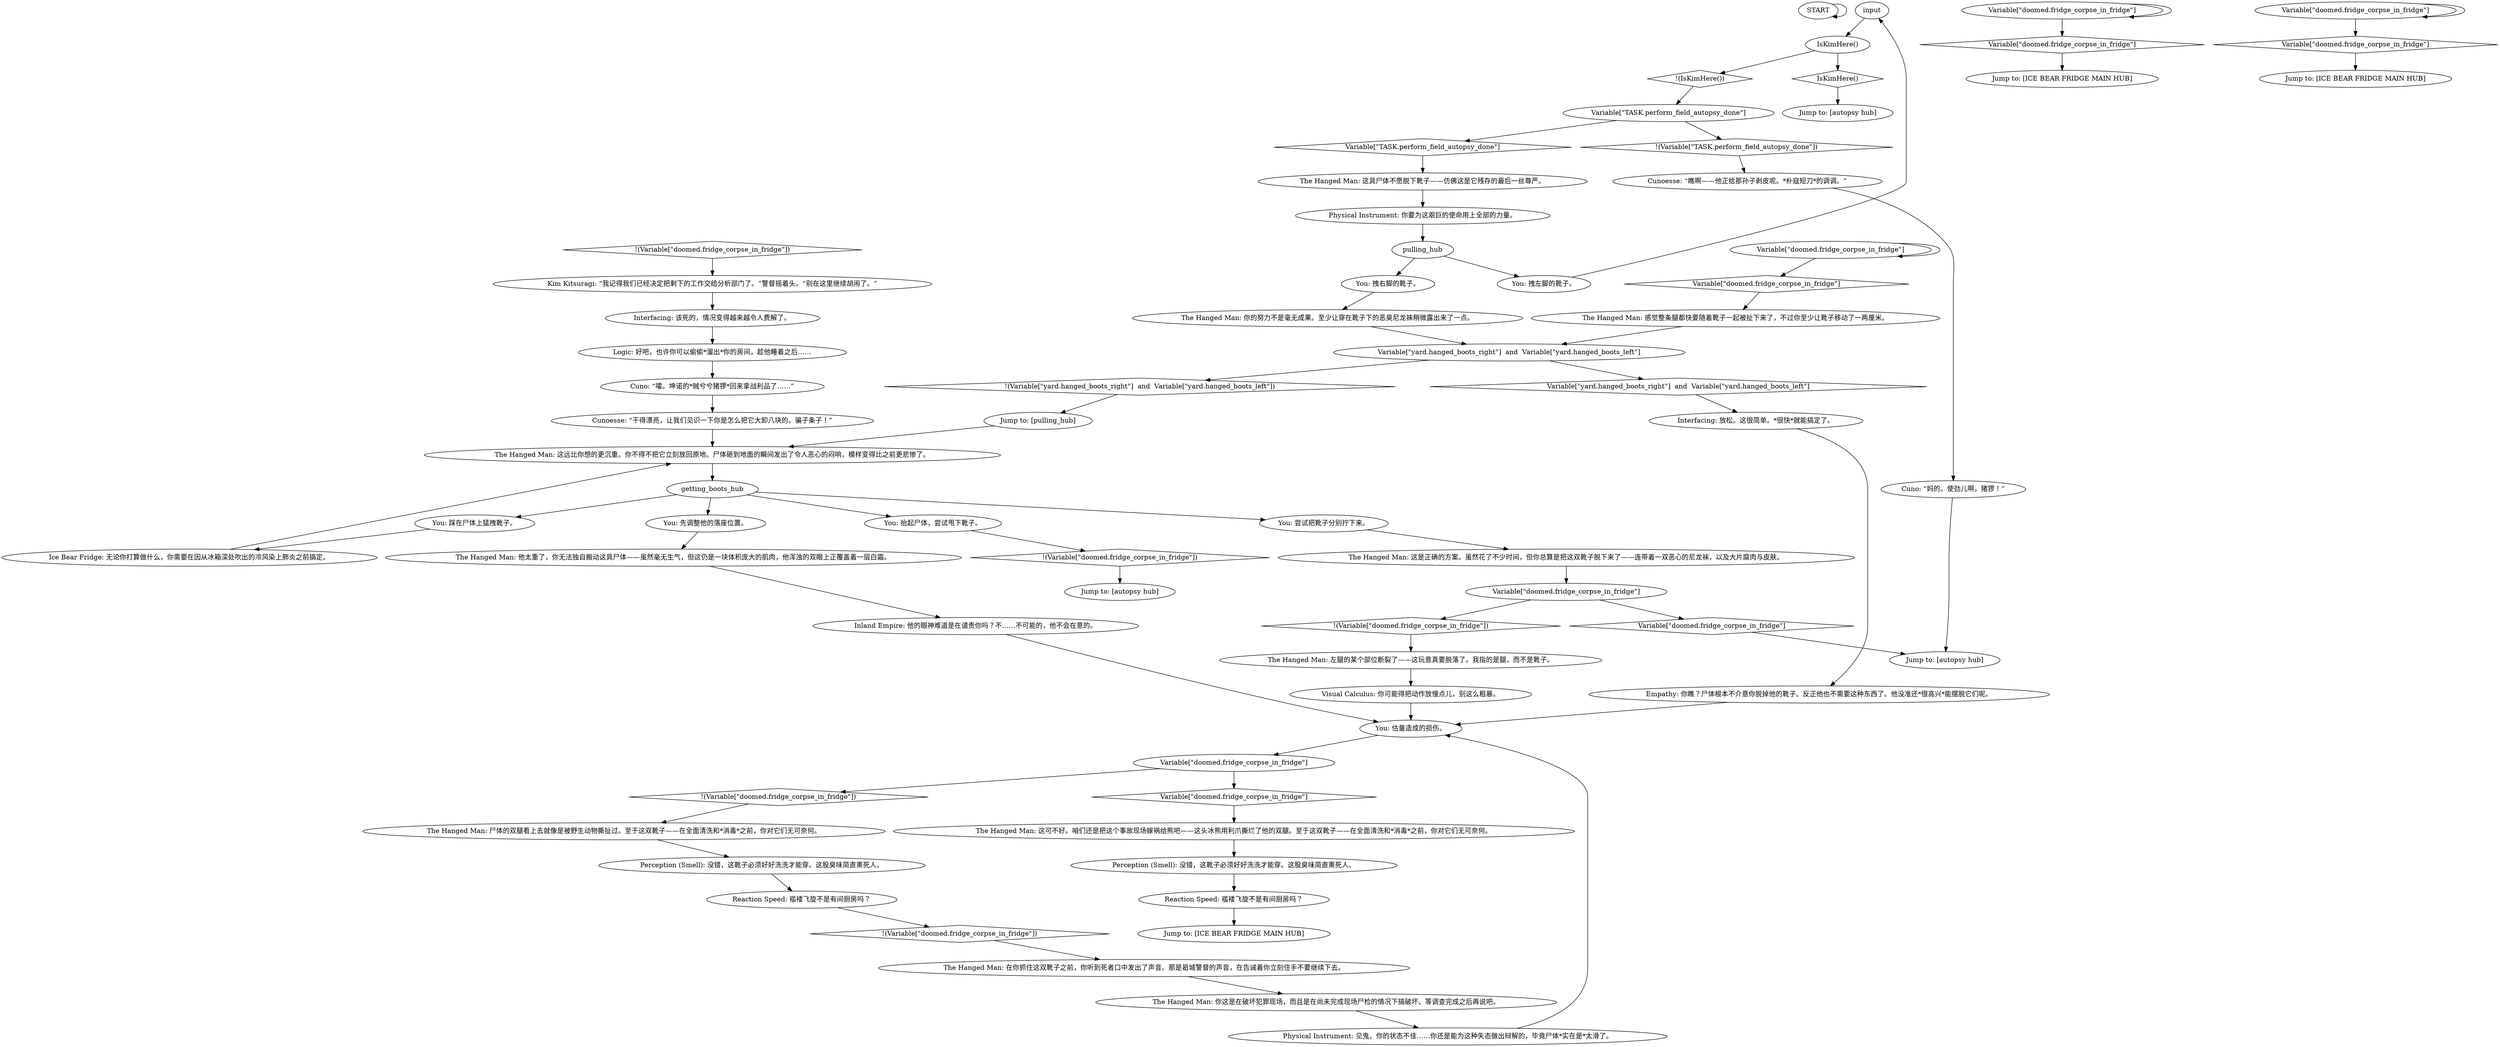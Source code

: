 # YARD / HANGED MAN BOOTS
# If Kim is not there, you can take off the boots once the body is down.
# ==================================================
digraph G {
	  0 [label="START"];
	  1 [label="input"];
	  2 [label="The Hanged Man: 感觉整条腿都快要随着靴子一起被扯下来了，不过你至少让靴子移动了一两厘米。"];
	  3 [label="Ice Bear Fridge: 无论你打算做什么，你需要在因从冰箱深处吹出的冷风染上肺炎之前搞定。"];
	  4 [label="The Hanged Man: 左腿的某个部位断裂了——这玩意真要脱落了。我指的是腿，而不是靴子。"];
	  5 [label="Cunoesse: “瞧啊——他正给那孙子剥皮呢。*朴寇短刀*的调调。”"];
	  6 [label="The Hanged Man: 在你抓住这双靴子之前，你听到死者口中发出了声音。那是曷城警督的声音，在告诫着你立刻住手不要继续下去。"];
	  7 [label="Cuno: “嚯。坤诺的*贼兮兮猪猡*回来拿战利品了……”"];
	  8 [label="Variable[\"doomed.fridge_corpse_in_fridge\"]"];
	  9 [label="Variable[\"doomed.fridge_corpse_in_fridge\"]", shape=diamond];
	  10 [label="!(Variable[\"doomed.fridge_corpse_in_fridge\"])", shape=diamond];
	  11 [label="The Hanged Man: 这远比你想的更沉重。你不得不把它立刻放回原地。尸体砸到地面的瞬间发出了令人恶心的闷响，模样变得比之前更悲惨了。"];
	  12 [label="pulling_hub"];
	  13 [label="Variable[\"doomed.fridge_corpse_in_fridge\"]"];
	  14 [label="Variable[\"doomed.fridge_corpse_in_fridge\"]", shape=diamond];
	  15 [label="!(Variable[\"doomed.fridge_corpse_in_fridge\"])", shape=diamond];
	  16 [label="Jump to: [autopsy hub]"];
	  17 [label="Kim Kitsuragi: “我记得我们已经决定把剩下的工作交给分析部门了。”警督摇着头。“别在这里继续胡闹了。”"];
	  18 [label="Jump to: [autopsy hub]"];
	  19 [label="You: 估量造成的损伤。"];
	  20 [label="getting_boots_hub"];
	  21 [label="Physical Instrument: 见鬼，你的状态不佳……你还是能为这种失态做出辩解的，毕竟尸体*实在是*太滑了。"];
	  22 [label="Variable[\"doomed.fridge_corpse_in_fridge\"]"];
	  23 [label="Variable[\"doomed.fridge_corpse_in_fridge\"]", shape=diamond];
	  24 [label="!(Variable[\"doomed.fridge_corpse_in_fridge\"])", shape=diamond];
	  25 [label="Perception (Smell): 没错，这靴子必须好好洗洗才能穿。这股臭味简直熏死人。"];
	  26 [label="The Hanged Man: 这具尸体不愿脱下靴子——仿佛这是它残存的最后一丝尊严。"];
	  27 [label="You: 踩在尸体上猛拽靴子。"];
	  28 [label="Variable[\"doomed.fridge_corpse_in_fridge\"]"];
	  29 [label="Variable[\"doomed.fridge_corpse_in_fridge\"]", shape=diamond];
	  30 [label="!(Variable[\"doomed.fridge_corpse_in_fridge\"])", shape=diamond];
	  31 [label="Empathy: 你瞧？尸体根本不介意你脱掉他的靴子。反正他也不需要这种东西了。他没准还*很高兴*能摆脱它们呢。"];
	  32 [label="Variable[\"TASK.perform_field_autopsy_done\"]"];
	  33 [label="Variable[\"TASK.perform_field_autopsy_done\"]", shape=diamond];
	  34 [label="!(Variable[\"TASK.perform_field_autopsy_done\"])", shape=diamond];
	  35 [label="You: 抬起尸体，尝试甩下靴子。"];
	  36 [label="The Hanged Man: 这可不好。咱们还是把这个事故现场嫁祸给熊吧——这头冰熊用利爪撕烂了他的双腿。至于这双靴子——在全面清洗和*消毒*之前，你对它们无可奈何。"];
	  37 [label="Visual Calculus: 你可能得把动作放慢点儿，别这么粗暴。"];
	  38 [label="Jump to: [ICE BEAR FRIDGE MAIN HUB]"];
	  39 [label="You: 拽右脚的靴子。"];
	  40 [label="Logic: 好吧，也许你可以偷偷*溜出*你的房间，趁他睡着之后……"];
	  41 [label="Variable[\"yard.hanged_boots_right\"]  and  Variable[\"yard.hanged_boots_left\"]"];
	  42 [label="Variable[\"yard.hanged_boots_right\"]  and  Variable[\"yard.hanged_boots_left\"]", shape=diamond];
	  43 [label="!(Variable[\"yard.hanged_boots_right\"]  and  Variable[\"yard.hanged_boots_left\"])", shape=diamond];
	  44 [label="Reaction Speed: 褴褛飞旋不是有间厨房吗？"];
	  45 [label="IsKimHere()"];
	  46 [label="IsKimHere()", shape=diamond];
	  47 [label="!(IsKimHere())", shape=diamond];
	  48 [label="Inland Empire: 他的眼神难道是在谴责你吗？不……不可能的，他不会在意的。"];
	  49 [label="Jump to: [autopsy hub]"];
	  50 [label="Jump to: [ICE BEAR FRIDGE MAIN HUB]"];
	  51 [label="Interfacing: 该死的，情况变得越来越令人费解了。"];
	  52 [label="The Hanged Man: 你的努力不是毫无成果。至少让穿在靴子下的恶臭尼龙袜稍微露出来了一点。"];
	  53 [label="You: 尝试把靴子分别拧下来。"];
	  54 [label="Jump to: [ICE BEAR FRIDGE MAIN HUB]"];
	  55 [label="Cunoesse: “干得漂亮，让我们见识一下你是怎么把它大卸八块的。骗子条子！”"];
	  56 [label="Interfacing: 放松。这很简单。*很快*就能搞定了。"];
	  57 [label="The Hanged Man: 你这是在破坏犯罪现场，而且是在尚未完成现场尸检的情况下搞破坏。等调查完成之后再说吧。"];
	  58 [label="Variable[\"doomed.fridge_corpse_in_fridge\"]"];
	  59 [label="Variable[\"doomed.fridge_corpse_in_fridge\"]", shape=diamond];
	  60 [label="!(Variable[\"doomed.fridge_corpse_in_fridge\"])", shape=diamond];
	  61 [label="Reaction Speed: 褴褛飞旋不是有间厨房吗？"];
	  62 [label="Cuno: “妈的。使劲儿啊，猪猡！”"];
	  63 [label="You: 先调整他的落座位置。"];
	  64 [label="Physical Instrument: 你要为这艰巨的使命用上全部的力量。"];
	  65 [label="You: 拽左脚的靴子。"];
	  66 [label="Perception (Smell): 没错，这靴子必须好好洗洗才能穿。这股臭味简直熏死人。"];
	  67 [label="The Hanged Man: 这是正确的方案。虽然花了不少时间，但你总算是把这双靴子脱下来了——连带着一双恶心的尼龙袜，以及大片腐肉与皮肤。"];
	  68 [label="Jump to: [pulling_hub]"];
	  69 [label="The Hanged Man: 他太重了，你无法独自搬动这具尸体——虽然毫无生气，但这仍是一块体积庞大的肌肉，他浑浊的双眼上正覆盖着一层白霜。"];
	  70 [label="The Hanged Man: 尸体的双腿看上去就像是被野生动物撕扯过。至于这双靴子——在全面清洗和*消毒*之前，你对它们无可奈何。"];
	  0 -> 0
	  1 -> 45
	  2 -> 41
	  3 -> 11
	  4 -> 37
	  5 -> 62
	  6 -> 57
	  7 -> 55
	  8 -> 8
	  8 -> 9
	  9 -> 54
	  10 -> 49
	  11 -> 20
	  12 -> 65
	  12 -> 39
	  13 -> 13
	  13 -> 14
	  14 -> 2
	  15 -> 6
	  17 -> 51
	  19 -> 58
	  20 -> 27
	  20 -> 35
	  20 -> 53
	  20 -> 63
	  21 -> 19
	  22 -> 22
	  22 -> 23
	  23 -> 38
	  24 -> 17
	  25 -> 44
	  26 -> 64
	  27 -> 3
	  28 -> 29
	  28 -> 30
	  29 -> 18
	  30 -> 4
	  31 -> 19
	  32 -> 33
	  32 -> 34
	  33 -> 26
	  34 -> 5
	  35 -> 10
	  36 -> 66
	  37 -> 19
	  39 -> 52
	  40 -> 7
	  41 -> 42
	  41 -> 43
	  42 -> 56
	  43 -> 68
	  44 -> 15
	  45 -> 46
	  45 -> 47
	  46 -> 16
	  47 -> 32
	  48 -> 19
	  51 -> 40
	  52 -> 41
	  53 -> 67
	  55 -> 11
	  56 -> 31
	  57 -> 21
	  58 -> 59
	  58 -> 60
	  59 -> 36
	  60 -> 70
	  61 -> 50
	  62 -> 18
	  63 -> 69
	  64 -> 12
	  65 -> 1
	  66 -> 61
	  67 -> 28
	  68 -> 11
	  69 -> 48
	  70 -> 25
}

